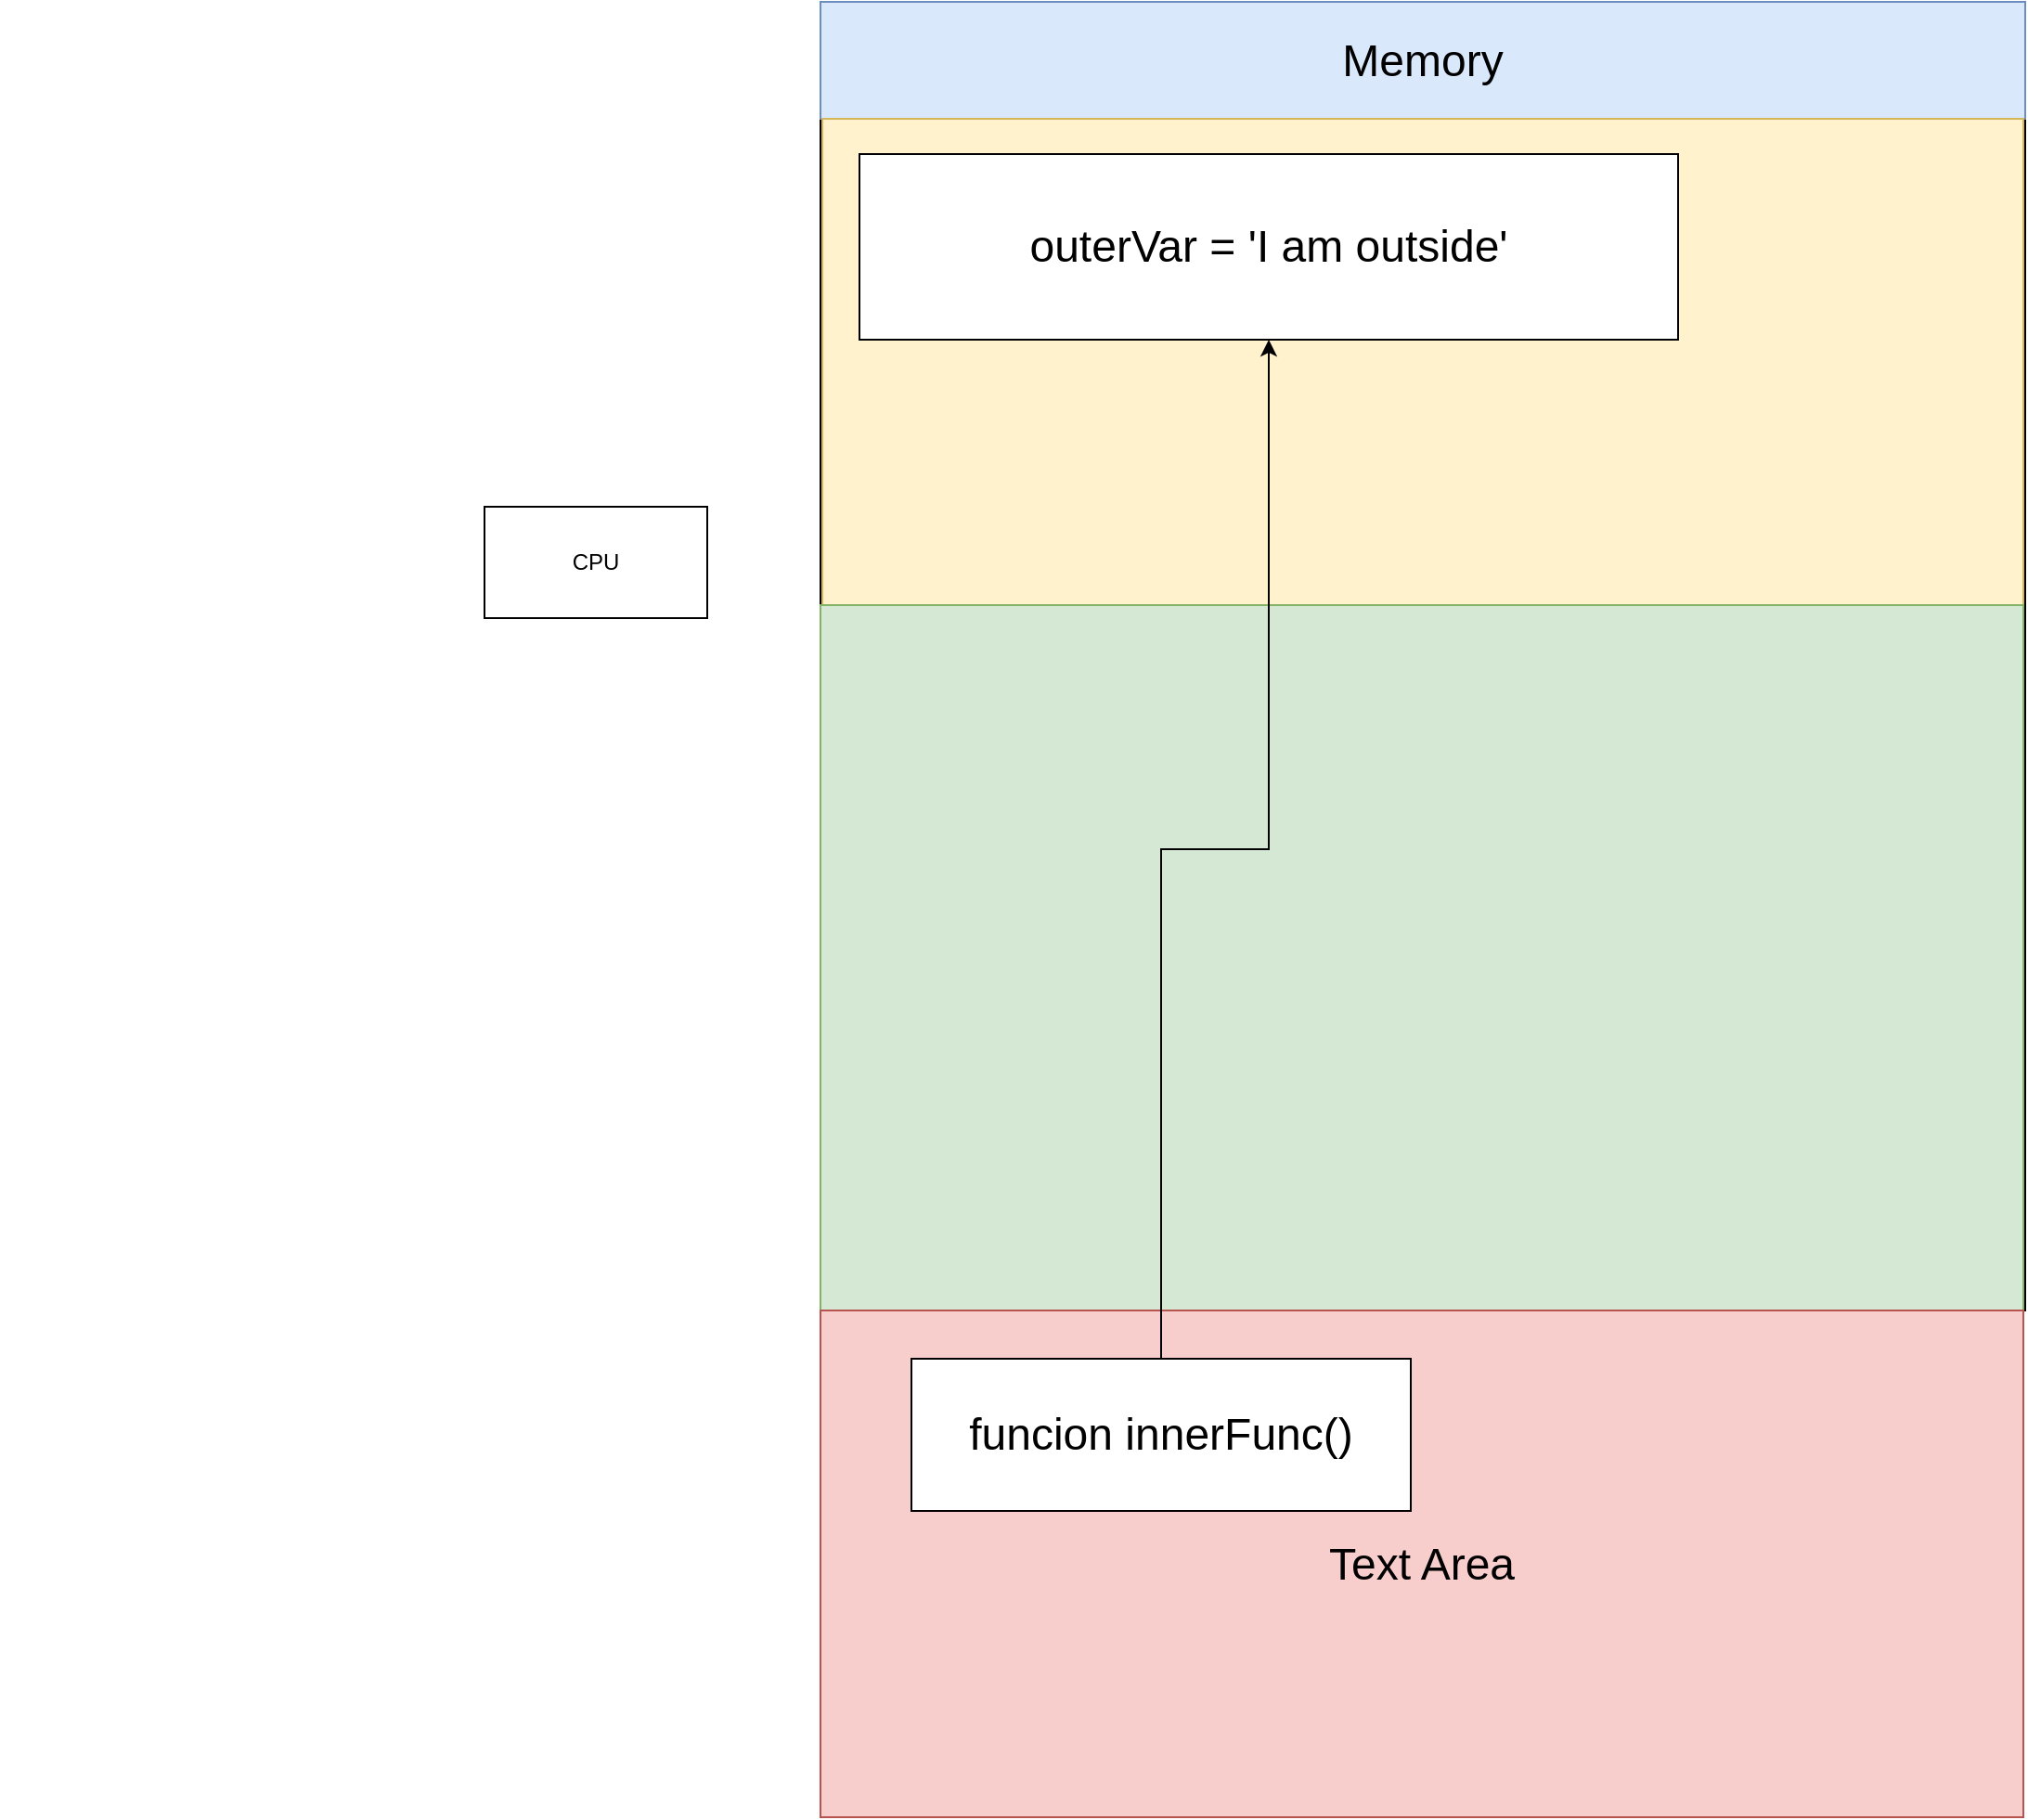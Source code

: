 <mxfile version="14.1.2" type="github">
  <diagram id="ct29OsM8WMCjkqo5Dt3r" name="第1頁">
    <mxGraphModel dx="2068" dy="1089" grid="0" gridSize="10" guides="1" tooltips="1" connect="1" arrows="1" fold="1" page="1" pageScale="1" pageWidth="1600" pageHeight="1200" math="0" shadow="0">
      <root>
        <mxCell id="0" />
        <mxCell id="1" parent="0" />
        <mxCell id="5kPL3i4nagBrFQLOzMjD-1" value="CPU" style="rounded=0;whiteSpace=wrap;html=1;" vertex="1" parent="1">
          <mxGeometry x="476" y="430" width="120" height="60" as="geometry" />
        </mxCell>
        <mxCell id="5kPL3i4nagBrFQLOzMjD-3" value="" style="rounded=0;whiteSpace=wrap;html=1;" vertex="1" parent="1">
          <mxGeometry x="657" y="158" width="649" height="705" as="geometry" />
        </mxCell>
        <mxCell id="5kPL3i4nagBrFQLOzMjD-4" value="Memory" style="rounded=0;whiteSpace=wrap;html=1;fillColor=#dae8fc;strokeColor=#6c8ebf;fontSize=24;" vertex="1" parent="1">
          <mxGeometry x="657" y="158" width="649" height="63" as="geometry" />
        </mxCell>
        <mxCell id="5kPL3i4nagBrFQLOzMjD-5" value="" style="rounded=0;whiteSpace=wrap;html=1;fontSize=24;fillColor=#fff2cc;strokeColor=#d6b656;" vertex="1" parent="1">
          <mxGeometry x="658" y="221" width="647" height="262" as="geometry" />
        </mxCell>
        <mxCell id="5kPL3i4nagBrFQLOzMjD-6" value="" style="rounded=0;whiteSpace=wrap;html=1;fontSize=24;fillColor=#d5e8d4;strokeColor=#82b366;" vertex="1" parent="1">
          <mxGeometry x="657" y="483" width="648" height="380" as="geometry" />
        </mxCell>
        <mxCell id="5kPL3i4nagBrFQLOzMjD-10" value="" style="shape=image;verticalLabelPosition=bottom;labelBackgroundColor=#ffffff;verticalAlign=top;aspect=fixed;imageAspect=0;image=https://dmitripavlutin.com/static/955adfa7435c76ac16bfaf9d7d992ac1/da8b6/javascript-closure-2.png;" vertex="1" parent="1">
          <mxGeometry x="215" y="255" width="433" height="520" as="geometry" />
        </mxCell>
        <mxCell id="5kPL3i4nagBrFQLOzMjD-11" value="Text Area" style="rounded=0;whiteSpace=wrap;html=1;fontSize=24;fillColor=#f8cecc;strokeColor=#b85450;" vertex="1" parent="1">
          <mxGeometry x="657" y="863" width="648" height="273" as="geometry" />
        </mxCell>
        <mxCell id="5kPL3i4nagBrFQLOzMjD-12" value="outerVar = &#39;I am outside&#39;" style="rounded=0;whiteSpace=wrap;html=1;fontSize=24;" vertex="1" parent="1">
          <mxGeometry x="678" y="240" width="441" height="100" as="geometry" />
        </mxCell>
        <mxCell id="5kPL3i4nagBrFQLOzMjD-14" style="edgeStyle=orthogonalEdgeStyle;rounded=0;orthogonalLoop=1;jettySize=auto;html=1;fontSize=24;" edge="1" parent="1" source="5kPL3i4nagBrFQLOzMjD-13" target="5kPL3i4nagBrFQLOzMjD-12">
          <mxGeometry relative="1" as="geometry" />
        </mxCell>
        <mxCell id="5kPL3i4nagBrFQLOzMjD-13" value="funcion innerFunc()" style="rounded=0;whiteSpace=wrap;html=1;fontSize=24;" vertex="1" parent="1">
          <mxGeometry x="706" y="889" width="269" height="82" as="geometry" />
        </mxCell>
      </root>
    </mxGraphModel>
  </diagram>
</mxfile>
